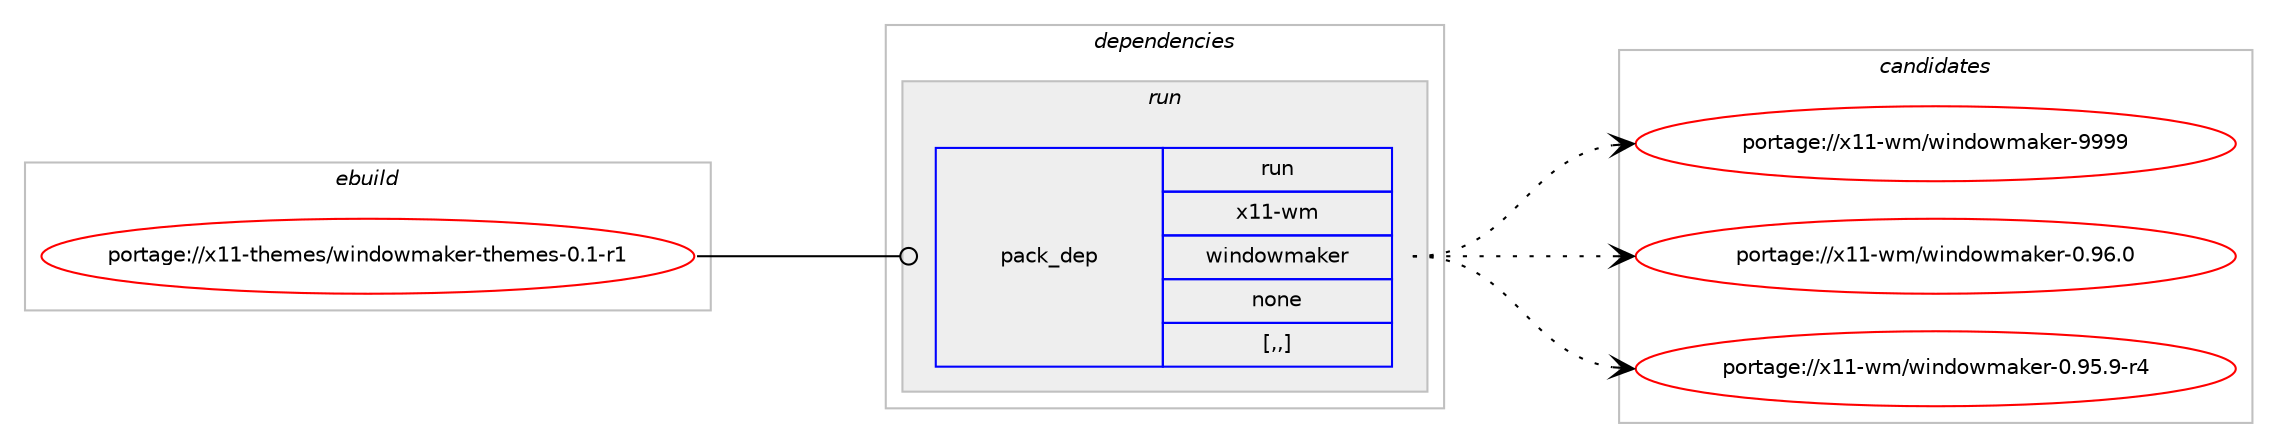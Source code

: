 digraph prolog {

# *************
# Graph options
# *************

newrank=true;
concentrate=true;
compound=true;
graph [rankdir=LR,fontname=Helvetica,fontsize=10,ranksep=1.5];#, ranksep=2.5, nodesep=0.2];
edge  [arrowhead=vee];
node  [fontname=Helvetica,fontsize=10];

# **********
# The ebuild
# **********

subgraph cluster_leftcol {
color=gray;
label=<<i>ebuild</i>>;
id [label="portage://x11-themes/windowmaker-themes-0.1-r1", color=red, width=4, href="../x11-themes/windowmaker-themes-0.1-r1.svg"];
}

# ****************
# The dependencies
# ****************

subgraph cluster_midcol {
color=gray;
label=<<i>dependencies</i>>;
subgraph cluster_compile {
fillcolor="#eeeeee";
style=filled;
label=<<i>compile</i>>;
}
subgraph cluster_compileandrun {
fillcolor="#eeeeee";
style=filled;
label=<<i>compile and run</i>>;
}
subgraph cluster_run {
fillcolor="#eeeeee";
style=filled;
label=<<i>run</i>>;
subgraph pack341891 {
dependency469044 [label=<<TABLE BORDER="0" CELLBORDER="1" CELLSPACING="0" CELLPADDING="4" WIDTH="220"><TR><TD ROWSPAN="6" CELLPADDING="30">pack_dep</TD></TR><TR><TD WIDTH="110">run</TD></TR><TR><TD>x11-wm</TD></TR><TR><TD>windowmaker</TD></TR><TR><TD>none</TD></TR><TR><TD>[,,]</TD></TR></TABLE>>, shape=none, color=blue];
}
id:e -> dependency469044:w [weight=20,style="solid",arrowhead="odot"];
}
}

# **************
# The candidates
# **************

subgraph cluster_choices {
rank=same;
color=gray;
label=<<i>candidates</i>>;

subgraph choice341891 {
color=black;
nodesep=1;
choice12049494511910947119105110100111119109971071011144557575757 [label="portage://x11-wm/windowmaker-9999", color=red, width=4,href="../x11-wm/windowmaker-9999.svg"];
choice120494945119109471191051101001111191099710710111445484657544648 [label="portage://x11-wm/windowmaker-0.96.0", color=red, width=4,href="../x11-wm/windowmaker-0.96.0.svg"];
choice1204949451191094711910511010011111910997107101114454846575346574511452 [label="portage://x11-wm/windowmaker-0.95.9-r4", color=red, width=4,href="../x11-wm/windowmaker-0.95.9-r4.svg"];
dependency469044:e -> choice12049494511910947119105110100111119109971071011144557575757:w [style=dotted,weight="100"];
dependency469044:e -> choice120494945119109471191051101001111191099710710111445484657544648:w [style=dotted,weight="100"];
dependency469044:e -> choice1204949451191094711910511010011111910997107101114454846575346574511452:w [style=dotted,weight="100"];
}
}

}

